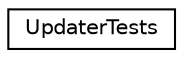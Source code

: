 digraph "Graphical Class Hierarchy"
{
 // INTERACTIVE_SVG=YES
 // LATEX_PDF_SIZE
  edge [fontname="Helvetica",fontsize="10",labelfontname="Helvetica",labelfontsize="10"];
  node [fontname="Helvetica",fontsize="10",shape=record];
  rankdir="LR";
  Node0 [label="UpdaterTests",height=0.2,width=0.4,color="black", fillcolor="white", style="filled",URL="$classUpdaterTests.html",tooltip=" "];
}
